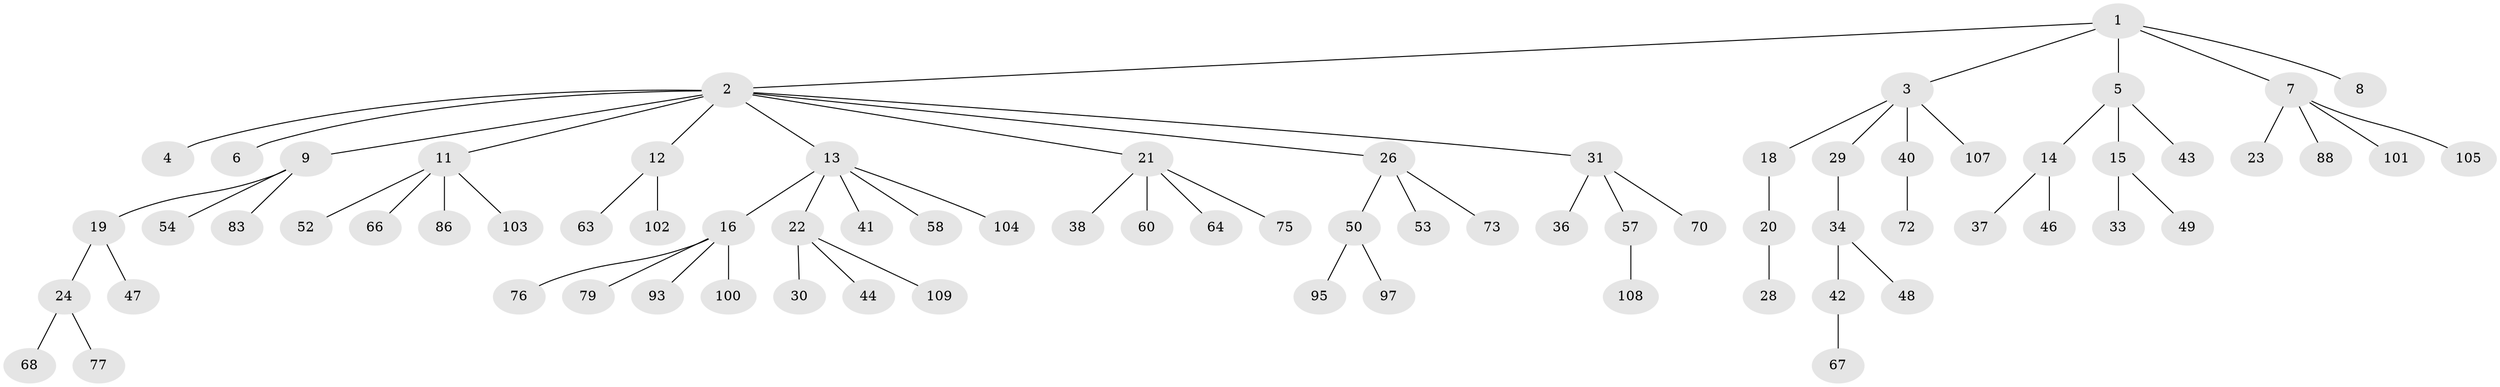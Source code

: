 // original degree distribution, {6: 0.01834862385321101, 7: 0.01834862385321101, 1: 0.5596330275229358, 5: 0.05504587155963303, 2: 0.21100917431192662, 4: 0.07339449541284404, 3: 0.06422018348623854}
// Generated by graph-tools (version 1.1) at 2025/11/02/27/25 16:11:25]
// undirected, 75 vertices, 74 edges
graph export_dot {
graph [start="1"]
  node [color=gray90,style=filled];
  1 [super="+25"];
  2 [super="+10"];
  3 [super="+55"];
  4;
  5 [super="+81"];
  6;
  7 [super="+87"];
  8 [super="+85"];
  9 [super="+71"];
  11 [super="+62"];
  12 [super="+96"];
  13 [super="+89"];
  14 [super="+17"];
  15 [super="+106"];
  16 [super="+61"];
  18 [super="+74"];
  19 [super="+69"];
  20;
  21 [super="+32"];
  22 [super="+82"];
  23;
  24 [super="+51"];
  26 [super="+27"];
  28 [super="+90"];
  29 [super="+59"];
  30 [super="+80"];
  31 [super="+39"];
  33;
  34 [super="+35"];
  36;
  37;
  38;
  40;
  41 [super="+45"];
  42 [super="+84"];
  43 [super="+56"];
  44 [super="+78"];
  46;
  47;
  48;
  49;
  50 [super="+91"];
  52;
  53;
  54;
  57;
  58;
  60 [super="+65"];
  63 [super="+94"];
  64 [super="+92"];
  66;
  67;
  68;
  70;
  72;
  73;
  75;
  76;
  77;
  79;
  83;
  86;
  88;
  93;
  95 [super="+98"];
  97 [super="+99"];
  100;
  101;
  102;
  103;
  104;
  105;
  107;
  108;
  109;
  1 -- 2;
  1 -- 3;
  1 -- 5;
  1 -- 7;
  1 -- 8;
  2 -- 4;
  2 -- 6;
  2 -- 9;
  2 -- 11;
  2 -- 31;
  2 -- 21;
  2 -- 26;
  2 -- 12;
  2 -- 13;
  3 -- 18;
  3 -- 29;
  3 -- 40;
  3 -- 107;
  5 -- 14;
  5 -- 15;
  5 -- 43;
  7 -- 23;
  7 -- 101;
  7 -- 105;
  7 -- 88;
  9 -- 19;
  9 -- 54;
  9 -- 83;
  11 -- 52;
  11 -- 86;
  11 -- 103;
  11 -- 66;
  12 -- 63;
  12 -- 102;
  13 -- 16;
  13 -- 22;
  13 -- 41;
  13 -- 58;
  13 -- 104;
  14 -- 46;
  14 -- 37;
  15 -- 33;
  15 -- 49;
  16 -- 76;
  16 -- 79;
  16 -- 100;
  16 -- 93;
  18 -- 20;
  19 -- 24;
  19 -- 47;
  20 -- 28;
  21 -- 38;
  21 -- 64;
  21 -- 75;
  21 -- 60;
  22 -- 30;
  22 -- 44;
  22 -- 109;
  24 -- 68;
  24 -- 77;
  26 -- 53;
  26 -- 73;
  26 -- 50;
  29 -- 34;
  31 -- 36;
  31 -- 57;
  31 -- 70;
  34 -- 48;
  34 -- 42;
  40 -- 72;
  42 -- 67;
  50 -- 97;
  50 -- 95;
  57 -- 108;
}
